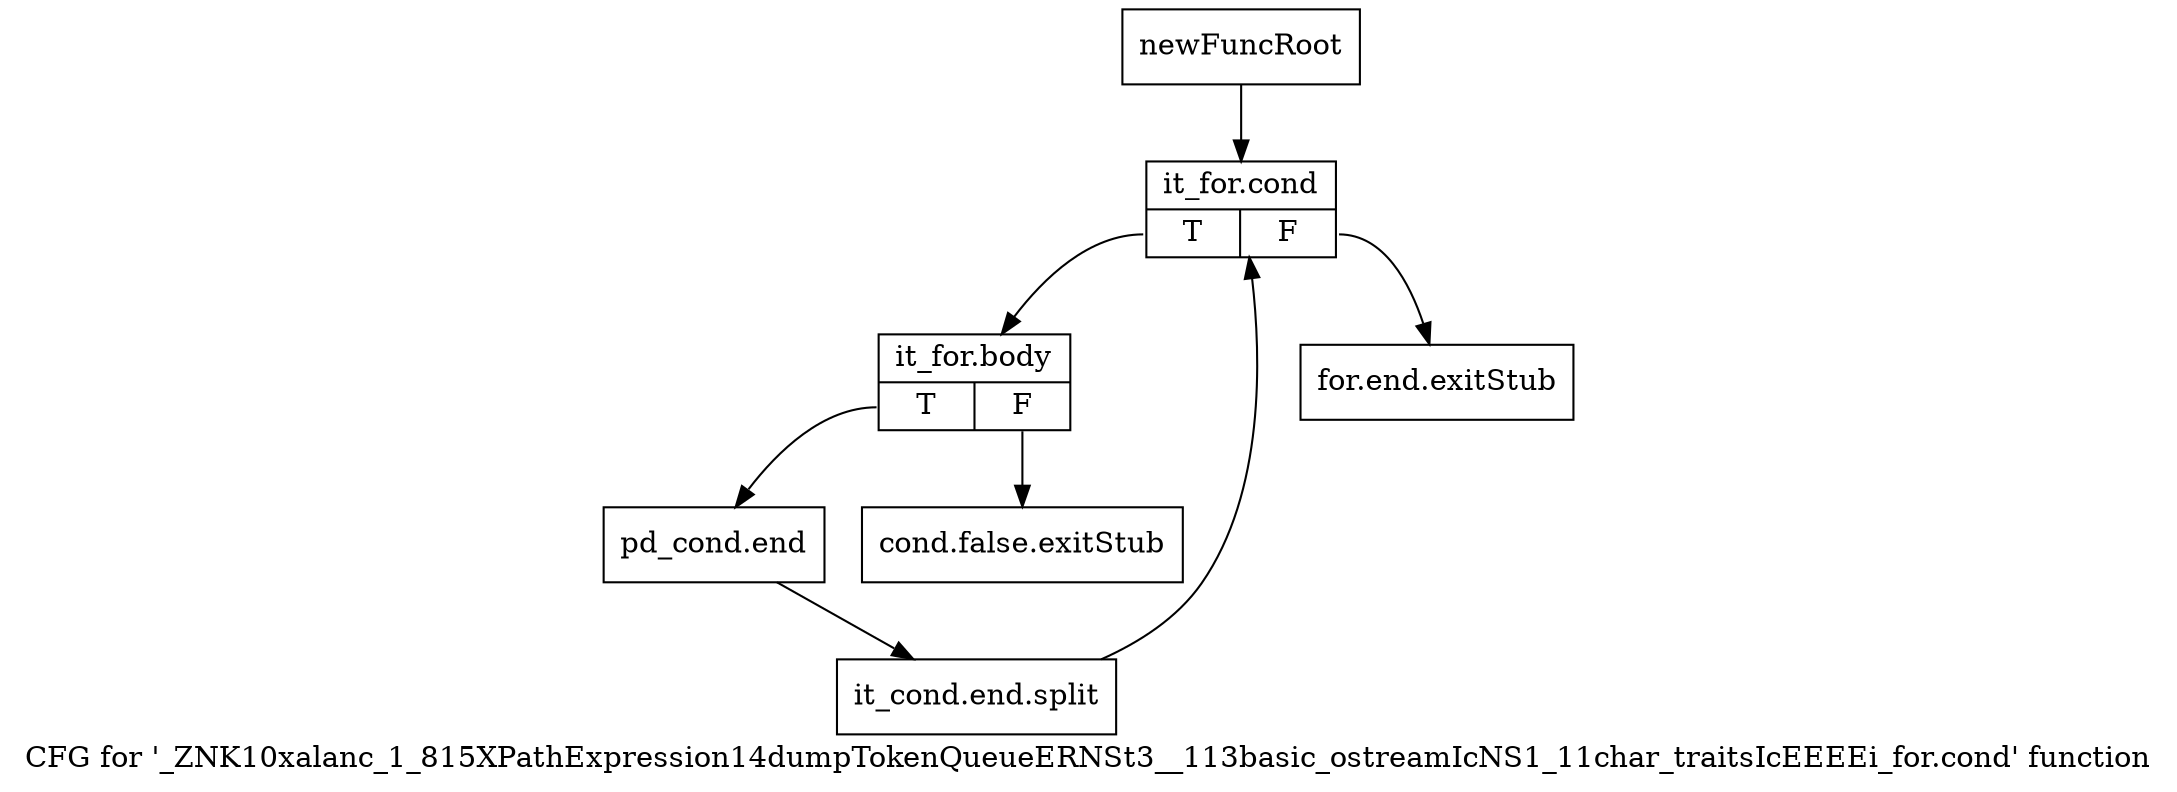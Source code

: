 digraph "CFG for '_ZNK10xalanc_1_815XPathExpression14dumpTokenQueueERNSt3__113basic_ostreamIcNS1_11char_traitsIcEEEEi_for.cond' function" {
	label="CFG for '_ZNK10xalanc_1_815XPathExpression14dumpTokenQueueERNSt3__113basic_ostreamIcNS1_11char_traitsIcEEEEi_for.cond' function";

	Node0x9e9de50 [shape=record,label="{newFuncRoot}"];
	Node0x9e9de50 -> Node0x9e9df40;
	Node0x9e9dea0 [shape=record,label="{for.end.exitStub}"];
	Node0x9e9def0 [shape=record,label="{cond.false.exitStub}"];
	Node0x9e9df40 [shape=record,label="{it_for.cond|{<s0>T|<s1>F}}"];
	Node0x9e9df40:s0 -> Node0x9e9df90;
	Node0x9e9df40:s1 -> Node0x9e9dea0;
	Node0x9e9df90 [shape=record,label="{it_for.body|{<s0>T|<s1>F}}"];
	Node0x9e9df90:s0 -> Node0x9e9dfe0;
	Node0x9e9df90:s1 -> Node0x9e9def0;
	Node0x9e9dfe0 [shape=record,label="{pd_cond.end}"];
	Node0x9e9dfe0 -> Node0xd037ad0;
	Node0xd037ad0 [shape=record,label="{it_cond.end.split}"];
	Node0xd037ad0 -> Node0x9e9df40;
}
